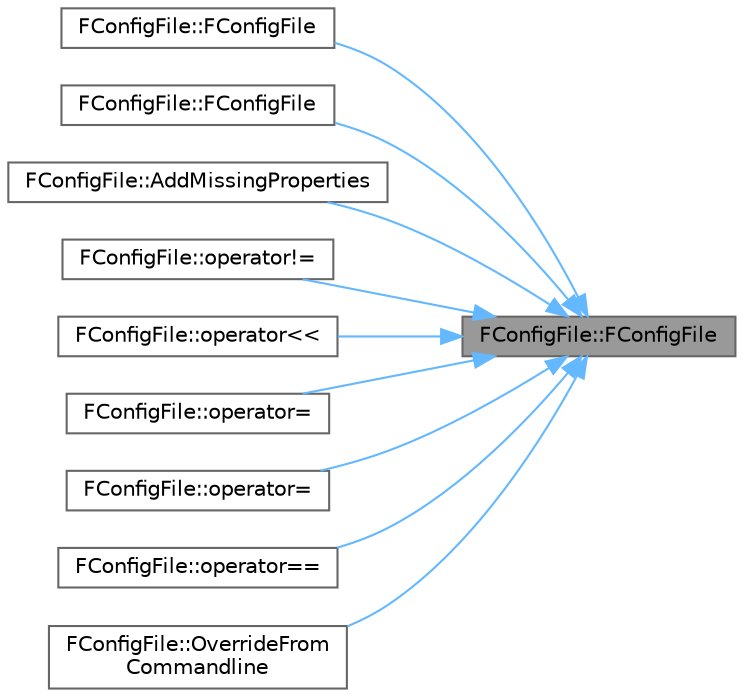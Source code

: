 digraph "FConfigFile::FConfigFile"
{
 // INTERACTIVE_SVG=YES
 // LATEX_PDF_SIZE
  bgcolor="transparent";
  edge [fontname=Helvetica,fontsize=10,labelfontname=Helvetica,labelfontsize=10];
  node [fontname=Helvetica,fontsize=10,shape=box,height=0.2,width=0.4];
  rankdir="RL";
  Node1 [id="Node000001",label="FConfigFile::FConfigFile",height=0.2,width=0.4,color="gray40", fillcolor="grey60", style="filled", fontcolor="black",tooltip=" "];
  Node1 -> Node2 [id="edge1_Node000001_Node000002",dir="back",color="steelblue1",style="solid",tooltip=" "];
  Node2 [id="Node000002",label="FConfigFile::FConfigFile",height=0.2,width=0.4,color="grey40", fillcolor="white", style="filled",URL="$da/d8b/classFConfigFile.html#a97cf7c594ff977c3a85a0769290dae68",tooltip=" "];
  Node1 -> Node3 [id="edge2_Node000001_Node000003",dir="back",color="steelblue1",style="solid",tooltip=" "];
  Node3 [id="Node000003",label="FConfigFile::FConfigFile",height=0.2,width=0.4,color="grey40", fillcolor="white", style="filled",URL="$da/d8b/classFConfigFile.html#a45319646a461ba99c7fefa677ac37307",tooltip=" "];
  Node1 -> Node4 [id="edge3_Node000001_Node000004",dir="back",color="steelblue1",style="solid",tooltip=" "];
  Node4 [id="Node000004",label="FConfigFile::AddMissingProperties",height=0.2,width=0.4,color="grey40", fillcolor="white", style="filled",URL="$da/d8b/classFConfigFile.html#a7511e843c3ea898f81a658c4715c3e9a",tooltip="Adds any properties that exist in InSourceFile that this config file is missing."];
  Node1 -> Node5 [id="edge4_Node000001_Node000005",dir="back",color="steelblue1",style="solid",tooltip=" "];
  Node5 [id="Node000005",label="FConfigFile::operator!=",height=0.2,width=0.4,color="grey40", fillcolor="white", style="filled",URL="$da/d8b/classFConfigFile.html#aa8e29955e0f9d4cfc66a7a9a9faf5ca6",tooltip=" "];
  Node1 -> Node6 [id="edge5_Node000001_Node000006",dir="back",color="steelblue1",style="solid",tooltip=" "];
  Node6 [id="Node000006",label="FConfigFile::operator\<\<",height=0.2,width=0.4,color="grey40", fillcolor="white", style="filled",URL="$da/d8b/classFConfigFile.html#a064d11e6c106293196903e5eb1384c71",tooltip=" "];
  Node1 -> Node7 [id="edge6_Node000001_Node000007",dir="back",color="steelblue1",style="solid",tooltip=" "];
  Node7 [id="Node000007",label="FConfigFile::operator=",height=0.2,width=0.4,color="grey40", fillcolor="white", style="filled",URL="$da/d8b/classFConfigFile.html#ac9ec97c2b9168b49bf4144e3660a215e",tooltip=" "];
  Node1 -> Node8 [id="edge7_Node000001_Node000008",dir="back",color="steelblue1",style="solid",tooltip=" "];
  Node8 [id="Node000008",label="FConfigFile::operator=",height=0.2,width=0.4,color="grey40", fillcolor="white", style="filled",URL="$da/d8b/classFConfigFile.html#a15c4da15f1a0a19392a87ecd0d451989",tooltip=" "];
  Node1 -> Node9 [id="edge8_Node000001_Node000009",dir="back",color="steelblue1",style="solid",tooltip=" "];
  Node9 [id="Node000009",label="FConfigFile::operator==",height=0.2,width=0.4,color="grey40", fillcolor="white", style="filled",URL="$da/d8b/classFConfigFile.html#ae66177694f013329c62b5802de7718c9",tooltip=" "];
  Node1 -> Node10 [id="edge9_Node000001_Node000010",dir="back",color="steelblue1",style="solid",tooltip=" "];
  Node10 [id="Node000010",label="FConfigFile::OverrideFrom\lCommandline",height=0.2,width=0.4,color="grey40", fillcolor="white", style="filled",URL="$da/d8b/classFConfigFile.html#adc322954bc66c7b503b9370986dc8309",tooltip="Checks the command line for any overridden config settings."];
}
